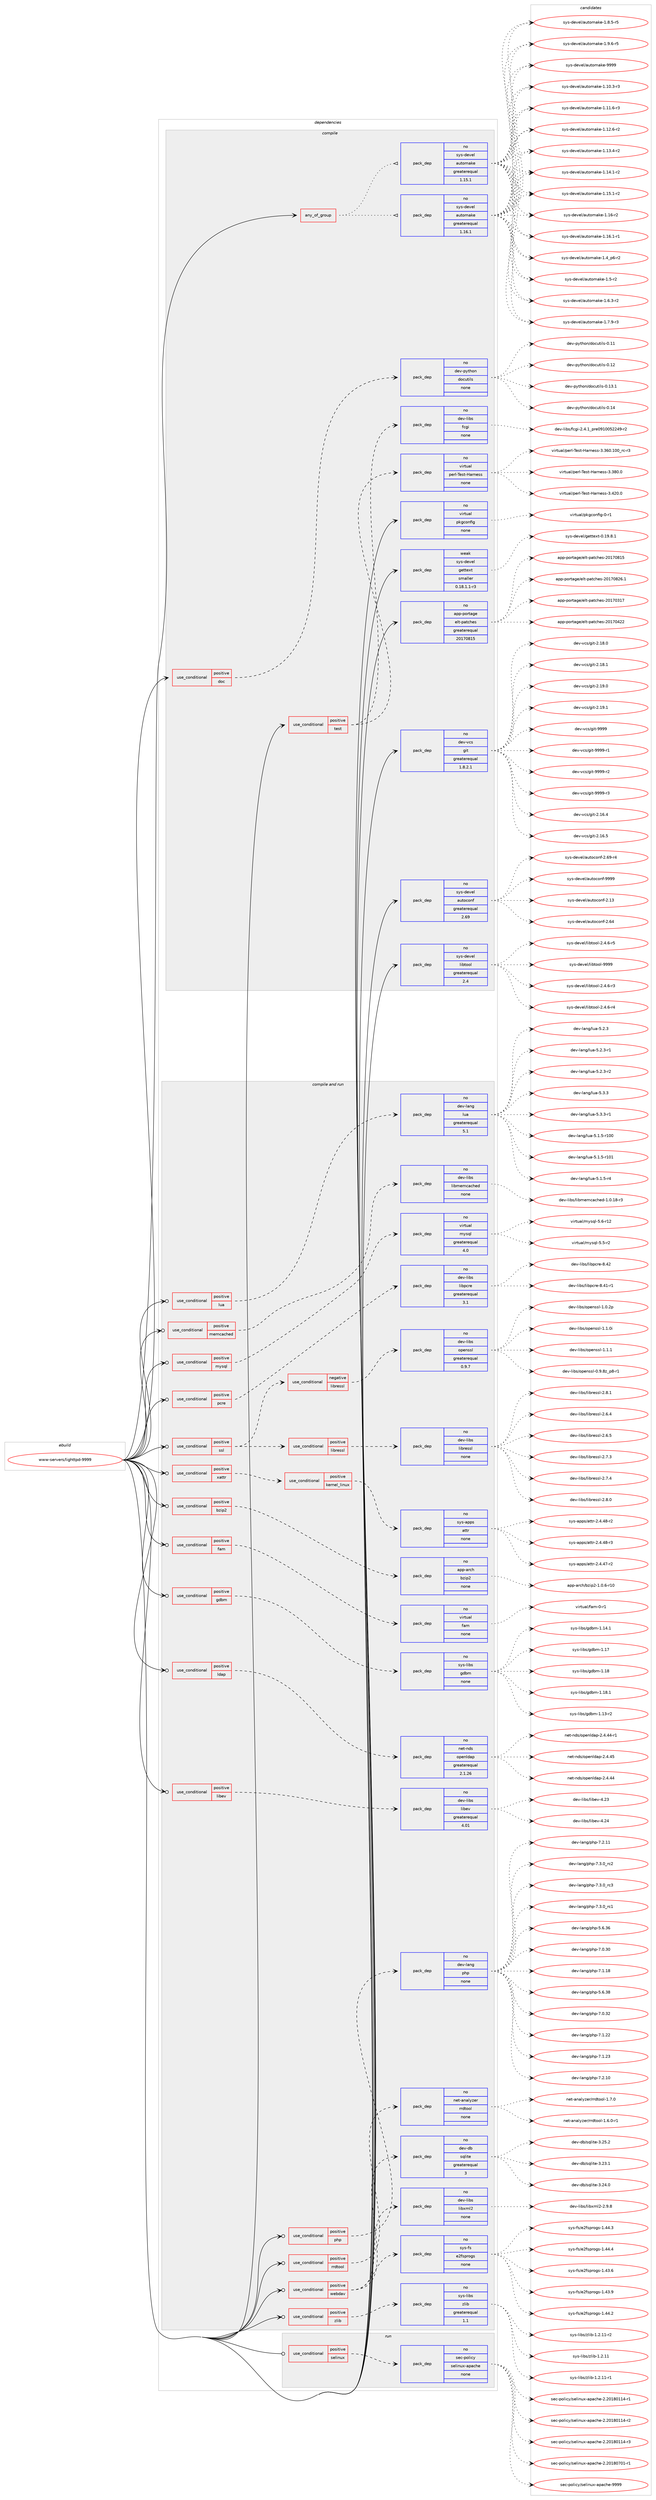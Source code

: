 digraph prolog {

# *************
# Graph options
# *************

newrank=true;
concentrate=true;
compound=true;
graph [rankdir=LR,fontname=Helvetica,fontsize=10,ranksep=1.5];#, ranksep=2.5, nodesep=0.2];
edge  [arrowhead=vee];
node  [fontname=Helvetica,fontsize=10];

# **********
# The ebuild
# **********

subgraph cluster_leftcol {
color=gray;
rank=same;
label=<<i>ebuild</i>>;
id [label="www-servers/lighttpd-9999", color=red, width=4, href="../www-servers/lighttpd-9999.svg"];
}

# ****************
# The dependencies
# ****************

subgraph cluster_midcol {
color=gray;
label=<<i>dependencies</i>>;
subgraph cluster_compile {
fillcolor="#eeeeee";
style=filled;
label=<<i>compile</i>>;
subgraph any218 {
dependency9046 [label=<<TABLE BORDER="0" CELLBORDER="1" CELLSPACING="0" CELLPADDING="4"><TR><TD CELLPADDING="10">any_of_group</TD></TR></TABLE>>, shape=none, color=red];subgraph pack7181 {
dependency9047 [label=<<TABLE BORDER="0" CELLBORDER="1" CELLSPACING="0" CELLPADDING="4" WIDTH="220"><TR><TD ROWSPAN="6" CELLPADDING="30">pack_dep</TD></TR><TR><TD WIDTH="110">no</TD></TR><TR><TD>sys-devel</TD></TR><TR><TD>automake</TD></TR><TR><TD>greaterequal</TD></TR><TR><TD>1.16.1</TD></TR></TABLE>>, shape=none, color=blue];
}
dependency9046:e -> dependency9047:w [weight=20,style="dotted",arrowhead="oinv"];
subgraph pack7182 {
dependency9048 [label=<<TABLE BORDER="0" CELLBORDER="1" CELLSPACING="0" CELLPADDING="4" WIDTH="220"><TR><TD ROWSPAN="6" CELLPADDING="30">pack_dep</TD></TR><TR><TD WIDTH="110">no</TD></TR><TR><TD>sys-devel</TD></TR><TR><TD>automake</TD></TR><TR><TD>greaterequal</TD></TR><TR><TD>1.15.1</TD></TR></TABLE>>, shape=none, color=blue];
}
dependency9046:e -> dependency9048:w [weight=20,style="dotted",arrowhead="oinv"];
}
id:e -> dependency9046:w [weight=20,style="solid",arrowhead="vee"];
subgraph cond1638 {
dependency9049 [label=<<TABLE BORDER="0" CELLBORDER="1" CELLSPACING="0" CELLPADDING="4"><TR><TD ROWSPAN="3" CELLPADDING="10">use_conditional</TD></TR><TR><TD>positive</TD></TR><TR><TD>doc</TD></TR></TABLE>>, shape=none, color=red];
subgraph pack7183 {
dependency9050 [label=<<TABLE BORDER="0" CELLBORDER="1" CELLSPACING="0" CELLPADDING="4" WIDTH="220"><TR><TD ROWSPAN="6" CELLPADDING="30">pack_dep</TD></TR><TR><TD WIDTH="110">no</TD></TR><TR><TD>dev-python</TD></TR><TR><TD>docutils</TD></TR><TR><TD>none</TD></TR><TR><TD></TD></TR></TABLE>>, shape=none, color=blue];
}
dependency9049:e -> dependency9050:w [weight=20,style="dashed",arrowhead="vee"];
}
id:e -> dependency9049:w [weight=20,style="solid",arrowhead="vee"];
subgraph cond1639 {
dependency9051 [label=<<TABLE BORDER="0" CELLBORDER="1" CELLSPACING="0" CELLPADDING="4"><TR><TD ROWSPAN="3" CELLPADDING="10">use_conditional</TD></TR><TR><TD>positive</TD></TR><TR><TD>test</TD></TR></TABLE>>, shape=none, color=red];
subgraph pack7184 {
dependency9052 [label=<<TABLE BORDER="0" CELLBORDER="1" CELLSPACING="0" CELLPADDING="4" WIDTH="220"><TR><TD ROWSPAN="6" CELLPADDING="30">pack_dep</TD></TR><TR><TD WIDTH="110">no</TD></TR><TR><TD>virtual</TD></TR><TR><TD>perl-Test-Harness</TD></TR><TR><TD>none</TD></TR><TR><TD></TD></TR></TABLE>>, shape=none, color=blue];
}
dependency9051:e -> dependency9052:w [weight=20,style="dashed",arrowhead="vee"];
subgraph pack7185 {
dependency9053 [label=<<TABLE BORDER="0" CELLBORDER="1" CELLSPACING="0" CELLPADDING="4" WIDTH="220"><TR><TD ROWSPAN="6" CELLPADDING="30">pack_dep</TD></TR><TR><TD WIDTH="110">no</TD></TR><TR><TD>dev-libs</TD></TR><TR><TD>fcgi</TD></TR><TR><TD>none</TD></TR><TR><TD></TD></TR></TABLE>>, shape=none, color=blue];
}
dependency9051:e -> dependency9053:w [weight=20,style="dashed",arrowhead="vee"];
}
id:e -> dependency9051:w [weight=20,style="solid",arrowhead="vee"];
subgraph pack7186 {
dependency9054 [label=<<TABLE BORDER="0" CELLBORDER="1" CELLSPACING="0" CELLPADDING="4" WIDTH="220"><TR><TD ROWSPAN="6" CELLPADDING="30">pack_dep</TD></TR><TR><TD WIDTH="110">no</TD></TR><TR><TD>app-portage</TD></TR><TR><TD>elt-patches</TD></TR><TR><TD>greaterequal</TD></TR><TR><TD>20170815</TD></TR></TABLE>>, shape=none, color=blue];
}
id:e -> dependency9054:w [weight=20,style="solid",arrowhead="vee"];
subgraph pack7187 {
dependency9055 [label=<<TABLE BORDER="0" CELLBORDER="1" CELLSPACING="0" CELLPADDING="4" WIDTH="220"><TR><TD ROWSPAN="6" CELLPADDING="30">pack_dep</TD></TR><TR><TD WIDTH="110">no</TD></TR><TR><TD>dev-vcs</TD></TR><TR><TD>git</TD></TR><TR><TD>greaterequal</TD></TR><TR><TD>1.8.2.1</TD></TR></TABLE>>, shape=none, color=blue];
}
id:e -> dependency9055:w [weight=20,style="solid",arrowhead="vee"];
subgraph pack7188 {
dependency9056 [label=<<TABLE BORDER="0" CELLBORDER="1" CELLSPACING="0" CELLPADDING="4" WIDTH="220"><TR><TD ROWSPAN="6" CELLPADDING="30">pack_dep</TD></TR><TR><TD WIDTH="110">no</TD></TR><TR><TD>sys-devel</TD></TR><TR><TD>autoconf</TD></TR><TR><TD>greaterequal</TD></TR><TR><TD>2.69</TD></TR></TABLE>>, shape=none, color=blue];
}
id:e -> dependency9056:w [weight=20,style="solid",arrowhead="vee"];
subgraph pack7189 {
dependency9057 [label=<<TABLE BORDER="0" CELLBORDER="1" CELLSPACING="0" CELLPADDING="4" WIDTH="220"><TR><TD ROWSPAN="6" CELLPADDING="30">pack_dep</TD></TR><TR><TD WIDTH="110">no</TD></TR><TR><TD>sys-devel</TD></TR><TR><TD>libtool</TD></TR><TR><TD>greaterequal</TD></TR><TR><TD>2.4</TD></TR></TABLE>>, shape=none, color=blue];
}
id:e -> dependency9057:w [weight=20,style="solid",arrowhead="vee"];
subgraph pack7190 {
dependency9058 [label=<<TABLE BORDER="0" CELLBORDER="1" CELLSPACING="0" CELLPADDING="4" WIDTH="220"><TR><TD ROWSPAN="6" CELLPADDING="30">pack_dep</TD></TR><TR><TD WIDTH="110">no</TD></TR><TR><TD>virtual</TD></TR><TR><TD>pkgconfig</TD></TR><TR><TD>none</TD></TR><TR><TD></TD></TR></TABLE>>, shape=none, color=blue];
}
id:e -> dependency9058:w [weight=20,style="solid",arrowhead="vee"];
subgraph pack7191 {
dependency9059 [label=<<TABLE BORDER="0" CELLBORDER="1" CELLSPACING="0" CELLPADDING="4" WIDTH="220"><TR><TD ROWSPAN="6" CELLPADDING="30">pack_dep</TD></TR><TR><TD WIDTH="110">weak</TD></TR><TR><TD>sys-devel</TD></TR><TR><TD>gettext</TD></TR><TR><TD>smaller</TD></TR><TR><TD>0.18.1.1-r3</TD></TR></TABLE>>, shape=none, color=blue];
}
id:e -> dependency9059:w [weight=20,style="solid",arrowhead="vee"];
}
subgraph cluster_compileandrun {
fillcolor="#eeeeee";
style=filled;
label=<<i>compile and run</i>>;
subgraph cond1640 {
dependency9060 [label=<<TABLE BORDER="0" CELLBORDER="1" CELLSPACING="0" CELLPADDING="4"><TR><TD ROWSPAN="3" CELLPADDING="10">use_conditional</TD></TR><TR><TD>positive</TD></TR><TR><TD>bzip2</TD></TR></TABLE>>, shape=none, color=red];
subgraph pack7192 {
dependency9061 [label=<<TABLE BORDER="0" CELLBORDER="1" CELLSPACING="0" CELLPADDING="4" WIDTH="220"><TR><TD ROWSPAN="6" CELLPADDING="30">pack_dep</TD></TR><TR><TD WIDTH="110">no</TD></TR><TR><TD>app-arch</TD></TR><TR><TD>bzip2</TD></TR><TR><TD>none</TD></TR><TR><TD></TD></TR></TABLE>>, shape=none, color=blue];
}
dependency9060:e -> dependency9061:w [weight=20,style="dashed",arrowhead="vee"];
}
id:e -> dependency9060:w [weight=20,style="solid",arrowhead="odotvee"];
subgraph cond1641 {
dependency9062 [label=<<TABLE BORDER="0" CELLBORDER="1" CELLSPACING="0" CELLPADDING="4"><TR><TD ROWSPAN="3" CELLPADDING="10">use_conditional</TD></TR><TR><TD>positive</TD></TR><TR><TD>fam</TD></TR></TABLE>>, shape=none, color=red];
subgraph pack7193 {
dependency9063 [label=<<TABLE BORDER="0" CELLBORDER="1" CELLSPACING="0" CELLPADDING="4" WIDTH="220"><TR><TD ROWSPAN="6" CELLPADDING="30">pack_dep</TD></TR><TR><TD WIDTH="110">no</TD></TR><TR><TD>virtual</TD></TR><TR><TD>fam</TD></TR><TR><TD>none</TD></TR><TR><TD></TD></TR></TABLE>>, shape=none, color=blue];
}
dependency9062:e -> dependency9063:w [weight=20,style="dashed",arrowhead="vee"];
}
id:e -> dependency9062:w [weight=20,style="solid",arrowhead="odotvee"];
subgraph cond1642 {
dependency9064 [label=<<TABLE BORDER="0" CELLBORDER="1" CELLSPACING="0" CELLPADDING="4"><TR><TD ROWSPAN="3" CELLPADDING="10">use_conditional</TD></TR><TR><TD>positive</TD></TR><TR><TD>gdbm</TD></TR></TABLE>>, shape=none, color=red];
subgraph pack7194 {
dependency9065 [label=<<TABLE BORDER="0" CELLBORDER="1" CELLSPACING="0" CELLPADDING="4" WIDTH="220"><TR><TD ROWSPAN="6" CELLPADDING="30">pack_dep</TD></TR><TR><TD WIDTH="110">no</TD></TR><TR><TD>sys-libs</TD></TR><TR><TD>gdbm</TD></TR><TR><TD>none</TD></TR><TR><TD></TD></TR></TABLE>>, shape=none, color=blue];
}
dependency9064:e -> dependency9065:w [weight=20,style="dashed",arrowhead="vee"];
}
id:e -> dependency9064:w [weight=20,style="solid",arrowhead="odotvee"];
subgraph cond1643 {
dependency9066 [label=<<TABLE BORDER="0" CELLBORDER="1" CELLSPACING="0" CELLPADDING="4"><TR><TD ROWSPAN="3" CELLPADDING="10">use_conditional</TD></TR><TR><TD>positive</TD></TR><TR><TD>ldap</TD></TR></TABLE>>, shape=none, color=red];
subgraph pack7195 {
dependency9067 [label=<<TABLE BORDER="0" CELLBORDER="1" CELLSPACING="0" CELLPADDING="4" WIDTH="220"><TR><TD ROWSPAN="6" CELLPADDING="30">pack_dep</TD></TR><TR><TD WIDTH="110">no</TD></TR><TR><TD>net-nds</TD></TR><TR><TD>openldap</TD></TR><TR><TD>greaterequal</TD></TR><TR><TD>2.1.26</TD></TR></TABLE>>, shape=none, color=blue];
}
dependency9066:e -> dependency9067:w [weight=20,style="dashed",arrowhead="vee"];
}
id:e -> dependency9066:w [weight=20,style="solid",arrowhead="odotvee"];
subgraph cond1644 {
dependency9068 [label=<<TABLE BORDER="0" CELLBORDER="1" CELLSPACING="0" CELLPADDING="4"><TR><TD ROWSPAN="3" CELLPADDING="10">use_conditional</TD></TR><TR><TD>positive</TD></TR><TR><TD>libev</TD></TR></TABLE>>, shape=none, color=red];
subgraph pack7196 {
dependency9069 [label=<<TABLE BORDER="0" CELLBORDER="1" CELLSPACING="0" CELLPADDING="4" WIDTH="220"><TR><TD ROWSPAN="6" CELLPADDING="30">pack_dep</TD></TR><TR><TD WIDTH="110">no</TD></TR><TR><TD>dev-libs</TD></TR><TR><TD>libev</TD></TR><TR><TD>greaterequal</TD></TR><TR><TD>4.01</TD></TR></TABLE>>, shape=none, color=blue];
}
dependency9068:e -> dependency9069:w [weight=20,style="dashed",arrowhead="vee"];
}
id:e -> dependency9068:w [weight=20,style="solid",arrowhead="odotvee"];
subgraph cond1645 {
dependency9070 [label=<<TABLE BORDER="0" CELLBORDER="1" CELLSPACING="0" CELLPADDING="4"><TR><TD ROWSPAN="3" CELLPADDING="10">use_conditional</TD></TR><TR><TD>positive</TD></TR><TR><TD>lua</TD></TR></TABLE>>, shape=none, color=red];
subgraph pack7197 {
dependency9071 [label=<<TABLE BORDER="0" CELLBORDER="1" CELLSPACING="0" CELLPADDING="4" WIDTH="220"><TR><TD ROWSPAN="6" CELLPADDING="30">pack_dep</TD></TR><TR><TD WIDTH="110">no</TD></TR><TR><TD>dev-lang</TD></TR><TR><TD>lua</TD></TR><TR><TD>greaterequal</TD></TR><TR><TD>5.1</TD></TR></TABLE>>, shape=none, color=blue];
}
dependency9070:e -> dependency9071:w [weight=20,style="dashed",arrowhead="vee"];
}
id:e -> dependency9070:w [weight=20,style="solid",arrowhead="odotvee"];
subgraph cond1646 {
dependency9072 [label=<<TABLE BORDER="0" CELLBORDER="1" CELLSPACING="0" CELLPADDING="4"><TR><TD ROWSPAN="3" CELLPADDING="10">use_conditional</TD></TR><TR><TD>positive</TD></TR><TR><TD>memcached</TD></TR></TABLE>>, shape=none, color=red];
subgraph pack7198 {
dependency9073 [label=<<TABLE BORDER="0" CELLBORDER="1" CELLSPACING="0" CELLPADDING="4" WIDTH="220"><TR><TD ROWSPAN="6" CELLPADDING="30">pack_dep</TD></TR><TR><TD WIDTH="110">no</TD></TR><TR><TD>dev-libs</TD></TR><TR><TD>libmemcached</TD></TR><TR><TD>none</TD></TR><TR><TD></TD></TR></TABLE>>, shape=none, color=blue];
}
dependency9072:e -> dependency9073:w [weight=20,style="dashed",arrowhead="vee"];
}
id:e -> dependency9072:w [weight=20,style="solid",arrowhead="odotvee"];
subgraph cond1647 {
dependency9074 [label=<<TABLE BORDER="0" CELLBORDER="1" CELLSPACING="0" CELLPADDING="4"><TR><TD ROWSPAN="3" CELLPADDING="10">use_conditional</TD></TR><TR><TD>positive</TD></TR><TR><TD>mysql</TD></TR></TABLE>>, shape=none, color=red];
subgraph pack7199 {
dependency9075 [label=<<TABLE BORDER="0" CELLBORDER="1" CELLSPACING="0" CELLPADDING="4" WIDTH="220"><TR><TD ROWSPAN="6" CELLPADDING="30">pack_dep</TD></TR><TR><TD WIDTH="110">no</TD></TR><TR><TD>virtual</TD></TR><TR><TD>mysql</TD></TR><TR><TD>greaterequal</TD></TR><TR><TD>4.0</TD></TR></TABLE>>, shape=none, color=blue];
}
dependency9074:e -> dependency9075:w [weight=20,style="dashed",arrowhead="vee"];
}
id:e -> dependency9074:w [weight=20,style="solid",arrowhead="odotvee"];
subgraph cond1648 {
dependency9076 [label=<<TABLE BORDER="0" CELLBORDER="1" CELLSPACING="0" CELLPADDING="4"><TR><TD ROWSPAN="3" CELLPADDING="10">use_conditional</TD></TR><TR><TD>positive</TD></TR><TR><TD>pcre</TD></TR></TABLE>>, shape=none, color=red];
subgraph pack7200 {
dependency9077 [label=<<TABLE BORDER="0" CELLBORDER="1" CELLSPACING="0" CELLPADDING="4" WIDTH="220"><TR><TD ROWSPAN="6" CELLPADDING="30">pack_dep</TD></TR><TR><TD WIDTH="110">no</TD></TR><TR><TD>dev-libs</TD></TR><TR><TD>libpcre</TD></TR><TR><TD>greaterequal</TD></TR><TR><TD>3.1</TD></TR></TABLE>>, shape=none, color=blue];
}
dependency9076:e -> dependency9077:w [weight=20,style="dashed",arrowhead="vee"];
}
id:e -> dependency9076:w [weight=20,style="solid",arrowhead="odotvee"];
subgraph cond1649 {
dependency9078 [label=<<TABLE BORDER="0" CELLBORDER="1" CELLSPACING="0" CELLPADDING="4"><TR><TD ROWSPAN="3" CELLPADDING="10">use_conditional</TD></TR><TR><TD>positive</TD></TR><TR><TD>php</TD></TR></TABLE>>, shape=none, color=red];
subgraph pack7201 {
dependency9079 [label=<<TABLE BORDER="0" CELLBORDER="1" CELLSPACING="0" CELLPADDING="4" WIDTH="220"><TR><TD ROWSPAN="6" CELLPADDING="30">pack_dep</TD></TR><TR><TD WIDTH="110">no</TD></TR><TR><TD>dev-lang</TD></TR><TR><TD>php</TD></TR><TR><TD>none</TD></TR><TR><TD></TD></TR></TABLE>>, shape=none, color=blue];
}
dependency9078:e -> dependency9079:w [weight=20,style="dashed",arrowhead="vee"];
}
id:e -> dependency9078:w [weight=20,style="solid",arrowhead="odotvee"];
subgraph cond1650 {
dependency9080 [label=<<TABLE BORDER="0" CELLBORDER="1" CELLSPACING="0" CELLPADDING="4"><TR><TD ROWSPAN="3" CELLPADDING="10">use_conditional</TD></TR><TR><TD>positive</TD></TR><TR><TD>rrdtool</TD></TR></TABLE>>, shape=none, color=red];
subgraph pack7202 {
dependency9081 [label=<<TABLE BORDER="0" CELLBORDER="1" CELLSPACING="0" CELLPADDING="4" WIDTH="220"><TR><TD ROWSPAN="6" CELLPADDING="30">pack_dep</TD></TR><TR><TD WIDTH="110">no</TD></TR><TR><TD>net-analyzer</TD></TR><TR><TD>rrdtool</TD></TR><TR><TD>none</TD></TR><TR><TD></TD></TR></TABLE>>, shape=none, color=blue];
}
dependency9080:e -> dependency9081:w [weight=20,style="dashed",arrowhead="vee"];
}
id:e -> dependency9080:w [weight=20,style="solid",arrowhead="odotvee"];
subgraph cond1651 {
dependency9082 [label=<<TABLE BORDER="0" CELLBORDER="1" CELLSPACING="0" CELLPADDING="4"><TR><TD ROWSPAN="3" CELLPADDING="10">use_conditional</TD></TR><TR><TD>positive</TD></TR><TR><TD>ssl</TD></TR></TABLE>>, shape=none, color=red];
subgraph cond1652 {
dependency9083 [label=<<TABLE BORDER="0" CELLBORDER="1" CELLSPACING="0" CELLPADDING="4"><TR><TD ROWSPAN="3" CELLPADDING="10">use_conditional</TD></TR><TR><TD>negative</TD></TR><TR><TD>libressl</TD></TR></TABLE>>, shape=none, color=red];
subgraph pack7203 {
dependency9084 [label=<<TABLE BORDER="0" CELLBORDER="1" CELLSPACING="0" CELLPADDING="4" WIDTH="220"><TR><TD ROWSPAN="6" CELLPADDING="30">pack_dep</TD></TR><TR><TD WIDTH="110">no</TD></TR><TR><TD>dev-libs</TD></TR><TR><TD>openssl</TD></TR><TR><TD>greaterequal</TD></TR><TR><TD>0.9.7</TD></TR></TABLE>>, shape=none, color=blue];
}
dependency9083:e -> dependency9084:w [weight=20,style="dashed",arrowhead="vee"];
}
dependency9082:e -> dependency9083:w [weight=20,style="dashed",arrowhead="vee"];
subgraph cond1653 {
dependency9085 [label=<<TABLE BORDER="0" CELLBORDER="1" CELLSPACING="0" CELLPADDING="4"><TR><TD ROWSPAN="3" CELLPADDING="10">use_conditional</TD></TR><TR><TD>positive</TD></TR><TR><TD>libressl</TD></TR></TABLE>>, shape=none, color=red];
subgraph pack7204 {
dependency9086 [label=<<TABLE BORDER="0" CELLBORDER="1" CELLSPACING="0" CELLPADDING="4" WIDTH="220"><TR><TD ROWSPAN="6" CELLPADDING="30">pack_dep</TD></TR><TR><TD WIDTH="110">no</TD></TR><TR><TD>dev-libs</TD></TR><TR><TD>libressl</TD></TR><TR><TD>none</TD></TR><TR><TD></TD></TR></TABLE>>, shape=none, color=blue];
}
dependency9085:e -> dependency9086:w [weight=20,style="dashed",arrowhead="vee"];
}
dependency9082:e -> dependency9085:w [weight=20,style="dashed",arrowhead="vee"];
}
id:e -> dependency9082:w [weight=20,style="solid",arrowhead="odotvee"];
subgraph cond1654 {
dependency9087 [label=<<TABLE BORDER="0" CELLBORDER="1" CELLSPACING="0" CELLPADDING="4"><TR><TD ROWSPAN="3" CELLPADDING="10">use_conditional</TD></TR><TR><TD>positive</TD></TR><TR><TD>webdav</TD></TR></TABLE>>, shape=none, color=red];
subgraph pack7205 {
dependency9088 [label=<<TABLE BORDER="0" CELLBORDER="1" CELLSPACING="0" CELLPADDING="4" WIDTH="220"><TR><TD ROWSPAN="6" CELLPADDING="30">pack_dep</TD></TR><TR><TD WIDTH="110">no</TD></TR><TR><TD>dev-libs</TD></TR><TR><TD>libxml2</TD></TR><TR><TD>none</TD></TR><TR><TD></TD></TR></TABLE>>, shape=none, color=blue];
}
dependency9087:e -> dependency9088:w [weight=20,style="dashed",arrowhead="vee"];
subgraph pack7206 {
dependency9089 [label=<<TABLE BORDER="0" CELLBORDER="1" CELLSPACING="0" CELLPADDING="4" WIDTH="220"><TR><TD ROWSPAN="6" CELLPADDING="30">pack_dep</TD></TR><TR><TD WIDTH="110">no</TD></TR><TR><TD>dev-db</TD></TR><TR><TD>sqlite</TD></TR><TR><TD>greaterequal</TD></TR><TR><TD>3</TD></TR></TABLE>>, shape=none, color=blue];
}
dependency9087:e -> dependency9089:w [weight=20,style="dashed",arrowhead="vee"];
subgraph pack7207 {
dependency9090 [label=<<TABLE BORDER="0" CELLBORDER="1" CELLSPACING="0" CELLPADDING="4" WIDTH="220"><TR><TD ROWSPAN="6" CELLPADDING="30">pack_dep</TD></TR><TR><TD WIDTH="110">no</TD></TR><TR><TD>sys-fs</TD></TR><TR><TD>e2fsprogs</TD></TR><TR><TD>none</TD></TR><TR><TD></TD></TR></TABLE>>, shape=none, color=blue];
}
dependency9087:e -> dependency9090:w [weight=20,style="dashed",arrowhead="vee"];
}
id:e -> dependency9087:w [weight=20,style="solid",arrowhead="odotvee"];
subgraph cond1655 {
dependency9091 [label=<<TABLE BORDER="0" CELLBORDER="1" CELLSPACING="0" CELLPADDING="4"><TR><TD ROWSPAN="3" CELLPADDING="10">use_conditional</TD></TR><TR><TD>positive</TD></TR><TR><TD>xattr</TD></TR></TABLE>>, shape=none, color=red];
subgraph cond1656 {
dependency9092 [label=<<TABLE BORDER="0" CELLBORDER="1" CELLSPACING="0" CELLPADDING="4"><TR><TD ROWSPAN="3" CELLPADDING="10">use_conditional</TD></TR><TR><TD>positive</TD></TR><TR><TD>kernel_linux</TD></TR></TABLE>>, shape=none, color=red];
subgraph pack7208 {
dependency9093 [label=<<TABLE BORDER="0" CELLBORDER="1" CELLSPACING="0" CELLPADDING="4" WIDTH="220"><TR><TD ROWSPAN="6" CELLPADDING="30">pack_dep</TD></TR><TR><TD WIDTH="110">no</TD></TR><TR><TD>sys-apps</TD></TR><TR><TD>attr</TD></TR><TR><TD>none</TD></TR><TR><TD></TD></TR></TABLE>>, shape=none, color=blue];
}
dependency9092:e -> dependency9093:w [weight=20,style="dashed",arrowhead="vee"];
}
dependency9091:e -> dependency9092:w [weight=20,style="dashed",arrowhead="vee"];
}
id:e -> dependency9091:w [weight=20,style="solid",arrowhead="odotvee"];
subgraph cond1657 {
dependency9094 [label=<<TABLE BORDER="0" CELLBORDER="1" CELLSPACING="0" CELLPADDING="4"><TR><TD ROWSPAN="3" CELLPADDING="10">use_conditional</TD></TR><TR><TD>positive</TD></TR><TR><TD>zlib</TD></TR></TABLE>>, shape=none, color=red];
subgraph pack7209 {
dependency9095 [label=<<TABLE BORDER="0" CELLBORDER="1" CELLSPACING="0" CELLPADDING="4" WIDTH="220"><TR><TD ROWSPAN="6" CELLPADDING="30">pack_dep</TD></TR><TR><TD WIDTH="110">no</TD></TR><TR><TD>sys-libs</TD></TR><TR><TD>zlib</TD></TR><TR><TD>greaterequal</TD></TR><TR><TD>1.1</TD></TR></TABLE>>, shape=none, color=blue];
}
dependency9094:e -> dependency9095:w [weight=20,style="dashed",arrowhead="vee"];
}
id:e -> dependency9094:w [weight=20,style="solid",arrowhead="odotvee"];
}
subgraph cluster_run {
fillcolor="#eeeeee";
style=filled;
label=<<i>run</i>>;
subgraph cond1658 {
dependency9096 [label=<<TABLE BORDER="0" CELLBORDER="1" CELLSPACING="0" CELLPADDING="4"><TR><TD ROWSPAN="3" CELLPADDING="10">use_conditional</TD></TR><TR><TD>positive</TD></TR><TR><TD>selinux</TD></TR></TABLE>>, shape=none, color=red];
subgraph pack7210 {
dependency9097 [label=<<TABLE BORDER="0" CELLBORDER="1" CELLSPACING="0" CELLPADDING="4" WIDTH="220"><TR><TD ROWSPAN="6" CELLPADDING="30">pack_dep</TD></TR><TR><TD WIDTH="110">no</TD></TR><TR><TD>sec-policy</TD></TR><TR><TD>selinux-apache</TD></TR><TR><TD>none</TD></TR><TR><TD></TD></TR></TABLE>>, shape=none, color=blue];
}
dependency9096:e -> dependency9097:w [weight=20,style="dashed",arrowhead="vee"];
}
id:e -> dependency9096:w [weight=20,style="solid",arrowhead="odot"];
}
}

# **************
# The candidates
# **************

subgraph cluster_choices {
rank=same;
color=gray;
label=<<i>candidates</i>>;

subgraph choice7181 {
color=black;
nodesep=1;
choice11512111545100101118101108479711711611110997107101454946494846514511451 [label="sys-devel/automake-1.10.3-r3", color=red, width=4,href="../sys-devel/automake-1.10.3-r3.svg"];
choice11512111545100101118101108479711711611110997107101454946494946544511451 [label="sys-devel/automake-1.11.6-r3", color=red, width=4,href="../sys-devel/automake-1.11.6-r3.svg"];
choice11512111545100101118101108479711711611110997107101454946495046544511450 [label="sys-devel/automake-1.12.6-r2", color=red, width=4,href="../sys-devel/automake-1.12.6-r2.svg"];
choice11512111545100101118101108479711711611110997107101454946495146524511450 [label="sys-devel/automake-1.13.4-r2", color=red, width=4,href="../sys-devel/automake-1.13.4-r2.svg"];
choice11512111545100101118101108479711711611110997107101454946495246494511450 [label="sys-devel/automake-1.14.1-r2", color=red, width=4,href="../sys-devel/automake-1.14.1-r2.svg"];
choice11512111545100101118101108479711711611110997107101454946495346494511450 [label="sys-devel/automake-1.15.1-r2", color=red, width=4,href="../sys-devel/automake-1.15.1-r2.svg"];
choice1151211154510010111810110847971171161111099710710145494649544511450 [label="sys-devel/automake-1.16-r2", color=red, width=4,href="../sys-devel/automake-1.16-r2.svg"];
choice11512111545100101118101108479711711611110997107101454946495446494511449 [label="sys-devel/automake-1.16.1-r1", color=red, width=4,href="../sys-devel/automake-1.16.1-r1.svg"];
choice115121115451001011181011084797117116111109971071014549465295112544511450 [label="sys-devel/automake-1.4_p6-r2", color=red, width=4,href="../sys-devel/automake-1.4_p6-r2.svg"];
choice11512111545100101118101108479711711611110997107101454946534511450 [label="sys-devel/automake-1.5-r2", color=red, width=4,href="../sys-devel/automake-1.5-r2.svg"];
choice115121115451001011181011084797117116111109971071014549465446514511450 [label="sys-devel/automake-1.6.3-r2", color=red, width=4,href="../sys-devel/automake-1.6.3-r2.svg"];
choice115121115451001011181011084797117116111109971071014549465546574511451 [label="sys-devel/automake-1.7.9-r3", color=red, width=4,href="../sys-devel/automake-1.7.9-r3.svg"];
choice115121115451001011181011084797117116111109971071014549465646534511453 [label="sys-devel/automake-1.8.5-r5", color=red, width=4,href="../sys-devel/automake-1.8.5-r5.svg"];
choice115121115451001011181011084797117116111109971071014549465746544511453 [label="sys-devel/automake-1.9.6-r5", color=red, width=4,href="../sys-devel/automake-1.9.6-r5.svg"];
choice115121115451001011181011084797117116111109971071014557575757 [label="sys-devel/automake-9999", color=red, width=4,href="../sys-devel/automake-9999.svg"];
dependency9047:e -> choice11512111545100101118101108479711711611110997107101454946494846514511451:w [style=dotted,weight="100"];
dependency9047:e -> choice11512111545100101118101108479711711611110997107101454946494946544511451:w [style=dotted,weight="100"];
dependency9047:e -> choice11512111545100101118101108479711711611110997107101454946495046544511450:w [style=dotted,weight="100"];
dependency9047:e -> choice11512111545100101118101108479711711611110997107101454946495146524511450:w [style=dotted,weight="100"];
dependency9047:e -> choice11512111545100101118101108479711711611110997107101454946495246494511450:w [style=dotted,weight="100"];
dependency9047:e -> choice11512111545100101118101108479711711611110997107101454946495346494511450:w [style=dotted,weight="100"];
dependency9047:e -> choice1151211154510010111810110847971171161111099710710145494649544511450:w [style=dotted,weight="100"];
dependency9047:e -> choice11512111545100101118101108479711711611110997107101454946495446494511449:w [style=dotted,weight="100"];
dependency9047:e -> choice115121115451001011181011084797117116111109971071014549465295112544511450:w [style=dotted,weight="100"];
dependency9047:e -> choice11512111545100101118101108479711711611110997107101454946534511450:w [style=dotted,weight="100"];
dependency9047:e -> choice115121115451001011181011084797117116111109971071014549465446514511450:w [style=dotted,weight="100"];
dependency9047:e -> choice115121115451001011181011084797117116111109971071014549465546574511451:w [style=dotted,weight="100"];
dependency9047:e -> choice115121115451001011181011084797117116111109971071014549465646534511453:w [style=dotted,weight="100"];
dependency9047:e -> choice115121115451001011181011084797117116111109971071014549465746544511453:w [style=dotted,weight="100"];
dependency9047:e -> choice115121115451001011181011084797117116111109971071014557575757:w [style=dotted,weight="100"];
}
subgraph choice7182 {
color=black;
nodesep=1;
choice11512111545100101118101108479711711611110997107101454946494846514511451 [label="sys-devel/automake-1.10.3-r3", color=red, width=4,href="../sys-devel/automake-1.10.3-r3.svg"];
choice11512111545100101118101108479711711611110997107101454946494946544511451 [label="sys-devel/automake-1.11.6-r3", color=red, width=4,href="../sys-devel/automake-1.11.6-r3.svg"];
choice11512111545100101118101108479711711611110997107101454946495046544511450 [label="sys-devel/automake-1.12.6-r2", color=red, width=4,href="../sys-devel/automake-1.12.6-r2.svg"];
choice11512111545100101118101108479711711611110997107101454946495146524511450 [label="sys-devel/automake-1.13.4-r2", color=red, width=4,href="../sys-devel/automake-1.13.4-r2.svg"];
choice11512111545100101118101108479711711611110997107101454946495246494511450 [label="sys-devel/automake-1.14.1-r2", color=red, width=4,href="../sys-devel/automake-1.14.1-r2.svg"];
choice11512111545100101118101108479711711611110997107101454946495346494511450 [label="sys-devel/automake-1.15.1-r2", color=red, width=4,href="../sys-devel/automake-1.15.1-r2.svg"];
choice1151211154510010111810110847971171161111099710710145494649544511450 [label="sys-devel/automake-1.16-r2", color=red, width=4,href="../sys-devel/automake-1.16-r2.svg"];
choice11512111545100101118101108479711711611110997107101454946495446494511449 [label="sys-devel/automake-1.16.1-r1", color=red, width=4,href="../sys-devel/automake-1.16.1-r1.svg"];
choice115121115451001011181011084797117116111109971071014549465295112544511450 [label="sys-devel/automake-1.4_p6-r2", color=red, width=4,href="../sys-devel/automake-1.4_p6-r2.svg"];
choice11512111545100101118101108479711711611110997107101454946534511450 [label="sys-devel/automake-1.5-r2", color=red, width=4,href="../sys-devel/automake-1.5-r2.svg"];
choice115121115451001011181011084797117116111109971071014549465446514511450 [label="sys-devel/automake-1.6.3-r2", color=red, width=4,href="../sys-devel/automake-1.6.3-r2.svg"];
choice115121115451001011181011084797117116111109971071014549465546574511451 [label="sys-devel/automake-1.7.9-r3", color=red, width=4,href="../sys-devel/automake-1.7.9-r3.svg"];
choice115121115451001011181011084797117116111109971071014549465646534511453 [label="sys-devel/automake-1.8.5-r5", color=red, width=4,href="../sys-devel/automake-1.8.5-r5.svg"];
choice115121115451001011181011084797117116111109971071014549465746544511453 [label="sys-devel/automake-1.9.6-r5", color=red, width=4,href="../sys-devel/automake-1.9.6-r5.svg"];
choice115121115451001011181011084797117116111109971071014557575757 [label="sys-devel/automake-9999", color=red, width=4,href="../sys-devel/automake-9999.svg"];
dependency9048:e -> choice11512111545100101118101108479711711611110997107101454946494846514511451:w [style=dotted,weight="100"];
dependency9048:e -> choice11512111545100101118101108479711711611110997107101454946494946544511451:w [style=dotted,weight="100"];
dependency9048:e -> choice11512111545100101118101108479711711611110997107101454946495046544511450:w [style=dotted,weight="100"];
dependency9048:e -> choice11512111545100101118101108479711711611110997107101454946495146524511450:w [style=dotted,weight="100"];
dependency9048:e -> choice11512111545100101118101108479711711611110997107101454946495246494511450:w [style=dotted,weight="100"];
dependency9048:e -> choice11512111545100101118101108479711711611110997107101454946495346494511450:w [style=dotted,weight="100"];
dependency9048:e -> choice1151211154510010111810110847971171161111099710710145494649544511450:w [style=dotted,weight="100"];
dependency9048:e -> choice11512111545100101118101108479711711611110997107101454946495446494511449:w [style=dotted,weight="100"];
dependency9048:e -> choice115121115451001011181011084797117116111109971071014549465295112544511450:w [style=dotted,weight="100"];
dependency9048:e -> choice11512111545100101118101108479711711611110997107101454946534511450:w [style=dotted,weight="100"];
dependency9048:e -> choice115121115451001011181011084797117116111109971071014549465446514511450:w [style=dotted,weight="100"];
dependency9048:e -> choice115121115451001011181011084797117116111109971071014549465546574511451:w [style=dotted,weight="100"];
dependency9048:e -> choice115121115451001011181011084797117116111109971071014549465646534511453:w [style=dotted,weight="100"];
dependency9048:e -> choice115121115451001011181011084797117116111109971071014549465746544511453:w [style=dotted,weight="100"];
dependency9048:e -> choice115121115451001011181011084797117116111109971071014557575757:w [style=dotted,weight="100"];
}
subgraph choice7183 {
color=black;
nodesep=1;
choice1001011184511212111610411111047100111991171161051081154548464949 [label="dev-python/docutils-0.11", color=red, width=4,href="../dev-python/docutils-0.11.svg"];
choice1001011184511212111610411111047100111991171161051081154548464950 [label="dev-python/docutils-0.12", color=red, width=4,href="../dev-python/docutils-0.12.svg"];
choice10010111845112121116104111110471001119911711610510811545484649514649 [label="dev-python/docutils-0.13.1", color=red, width=4,href="../dev-python/docutils-0.13.1.svg"];
choice1001011184511212111610411111047100111991171161051081154548464952 [label="dev-python/docutils-0.14", color=red, width=4,href="../dev-python/docutils-0.14.svg"];
dependency9050:e -> choice1001011184511212111610411111047100111991171161051081154548464949:w [style=dotted,weight="100"];
dependency9050:e -> choice1001011184511212111610411111047100111991171161051081154548464950:w [style=dotted,weight="100"];
dependency9050:e -> choice10010111845112121116104111110471001119911711610510811545484649514649:w [style=dotted,weight="100"];
dependency9050:e -> choice1001011184511212111610411111047100111991171161051081154548464952:w [style=dotted,weight="100"];
}
subgraph choice7184 {
color=black;
nodesep=1;
choice118105114116117971084711210111410845841011151164572971141101011151154551465154484649484895114994511451 [label="virtual/perl-Test-Harness-3.360.100_rc-r3", color=red, width=4,href="../virtual/perl-Test-Harness-3.360.100_rc-r3.svg"];
choice118105114116117971084711210111410845841011151164572971141101011151154551465156484648 [label="virtual/perl-Test-Harness-3.380.0", color=red, width=4,href="../virtual/perl-Test-Harness-3.380.0.svg"];
choice118105114116117971084711210111410845841011151164572971141101011151154551465250484648 [label="virtual/perl-Test-Harness-3.420.0", color=red, width=4,href="../virtual/perl-Test-Harness-3.420.0.svg"];
dependency9052:e -> choice118105114116117971084711210111410845841011151164572971141101011151154551465154484649484895114994511451:w [style=dotted,weight="100"];
dependency9052:e -> choice118105114116117971084711210111410845841011151164572971141101011151154551465156484648:w [style=dotted,weight="100"];
dependency9052:e -> choice118105114116117971084711210111410845841011151164572971141101011151154551465250484648:w [style=dotted,weight="100"];
}
subgraph choice7185 {
color=black;
nodesep=1;
choice1001011184510810598115471029910310545504652464995112114101485749484853505052574511450 [label="dev-libs/fcgi-2.4.1_pre0910052249-r2", color=red, width=4,href="../dev-libs/fcgi-2.4.1_pre0910052249-r2.svg"];
dependency9053:e -> choice1001011184510810598115471029910310545504652464995112114101485749484853505052574511450:w [style=dotted,weight="100"];
}
subgraph choice7186 {
color=black;
nodesep=1;
choice97112112451121111141169710310147101108116451129711699104101115455048495548514955 [label="app-portage/elt-patches-20170317", color=red, width=4,href="../app-portage/elt-patches-20170317.svg"];
choice97112112451121111141169710310147101108116451129711699104101115455048495548525050 [label="app-portage/elt-patches-20170422", color=red, width=4,href="../app-portage/elt-patches-20170422.svg"];
choice97112112451121111141169710310147101108116451129711699104101115455048495548564953 [label="app-portage/elt-patches-20170815", color=red, width=4,href="../app-portage/elt-patches-20170815.svg"];
choice971121124511211111411697103101471011081164511297116991041011154550484955485650544649 [label="app-portage/elt-patches-20170826.1", color=red, width=4,href="../app-portage/elt-patches-20170826.1.svg"];
dependency9054:e -> choice97112112451121111141169710310147101108116451129711699104101115455048495548514955:w [style=dotted,weight="100"];
dependency9054:e -> choice97112112451121111141169710310147101108116451129711699104101115455048495548525050:w [style=dotted,weight="100"];
dependency9054:e -> choice97112112451121111141169710310147101108116451129711699104101115455048495548564953:w [style=dotted,weight="100"];
dependency9054:e -> choice971121124511211111411697103101471011081164511297116991041011154550484955485650544649:w [style=dotted,weight="100"];
}
subgraph choice7187 {
color=black;
nodesep=1;
choice10010111845118991154710310511645504649544652 [label="dev-vcs/git-2.16.4", color=red, width=4,href="../dev-vcs/git-2.16.4.svg"];
choice10010111845118991154710310511645504649544653 [label="dev-vcs/git-2.16.5", color=red, width=4,href="../dev-vcs/git-2.16.5.svg"];
choice10010111845118991154710310511645504649564648 [label="dev-vcs/git-2.18.0", color=red, width=4,href="../dev-vcs/git-2.18.0.svg"];
choice10010111845118991154710310511645504649564649 [label="dev-vcs/git-2.18.1", color=red, width=4,href="../dev-vcs/git-2.18.1.svg"];
choice10010111845118991154710310511645504649574648 [label="dev-vcs/git-2.19.0", color=red, width=4,href="../dev-vcs/git-2.19.0.svg"];
choice10010111845118991154710310511645504649574649 [label="dev-vcs/git-2.19.1", color=red, width=4,href="../dev-vcs/git-2.19.1.svg"];
choice1001011184511899115471031051164557575757 [label="dev-vcs/git-9999", color=red, width=4,href="../dev-vcs/git-9999.svg"];
choice10010111845118991154710310511645575757574511449 [label="dev-vcs/git-9999-r1", color=red, width=4,href="../dev-vcs/git-9999-r1.svg"];
choice10010111845118991154710310511645575757574511450 [label="dev-vcs/git-9999-r2", color=red, width=4,href="../dev-vcs/git-9999-r2.svg"];
choice10010111845118991154710310511645575757574511451 [label="dev-vcs/git-9999-r3", color=red, width=4,href="../dev-vcs/git-9999-r3.svg"];
dependency9055:e -> choice10010111845118991154710310511645504649544652:w [style=dotted,weight="100"];
dependency9055:e -> choice10010111845118991154710310511645504649544653:w [style=dotted,weight="100"];
dependency9055:e -> choice10010111845118991154710310511645504649564648:w [style=dotted,weight="100"];
dependency9055:e -> choice10010111845118991154710310511645504649564649:w [style=dotted,weight="100"];
dependency9055:e -> choice10010111845118991154710310511645504649574648:w [style=dotted,weight="100"];
dependency9055:e -> choice10010111845118991154710310511645504649574649:w [style=dotted,weight="100"];
dependency9055:e -> choice1001011184511899115471031051164557575757:w [style=dotted,weight="100"];
dependency9055:e -> choice10010111845118991154710310511645575757574511449:w [style=dotted,weight="100"];
dependency9055:e -> choice10010111845118991154710310511645575757574511450:w [style=dotted,weight="100"];
dependency9055:e -> choice10010111845118991154710310511645575757574511451:w [style=dotted,weight="100"];
}
subgraph choice7188 {
color=black;
nodesep=1;
choice115121115451001011181011084797117116111991111101024550464951 [label="sys-devel/autoconf-2.13", color=red, width=4,href="../sys-devel/autoconf-2.13.svg"];
choice115121115451001011181011084797117116111991111101024550465452 [label="sys-devel/autoconf-2.64", color=red, width=4,href="../sys-devel/autoconf-2.64.svg"];
choice1151211154510010111810110847971171161119911111010245504654574511452 [label="sys-devel/autoconf-2.69-r4", color=red, width=4,href="../sys-devel/autoconf-2.69-r4.svg"];
choice115121115451001011181011084797117116111991111101024557575757 [label="sys-devel/autoconf-9999", color=red, width=4,href="../sys-devel/autoconf-9999.svg"];
dependency9056:e -> choice115121115451001011181011084797117116111991111101024550464951:w [style=dotted,weight="100"];
dependency9056:e -> choice115121115451001011181011084797117116111991111101024550465452:w [style=dotted,weight="100"];
dependency9056:e -> choice1151211154510010111810110847971171161119911111010245504654574511452:w [style=dotted,weight="100"];
dependency9056:e -> choice115121115451001011181011084797117116111991111101024557575757:w [style=dotted,weight="100"];
}
subgraph choice7189 {
color=black;
nodesep=1;
choice1151211154510010111810110847108105981161111111084550465246544511451 [label="sys-devel/libtool-2.4.6-r3", color=red, width=4,href="../sys-devel/libtool-2.4.6-r3.svg"];
choice1151211154510010111810110847108105981161111111084550465246544511452 [label="sys-devel/libtool-2.4.6-r4", color=red, width=4,href="../sys-devel/libtool-2.4.6-r4.svg"];
choice1151211154510010111810110847108105981161111111084550465246544511453 [label="sys-devel/libtool-2.4.6-r5", color=red, width=4,href="../sys-devel/libtool-2.4.6-r5.svg"];
choice1151211154510010111810110847108105981161111111084557575757 [label="sys-devel/libtool-9999", color=red, width=4,href="../sys-devel/libtool-9999.svg"];
dependency9057:e -> choice1151211154510010111810110847108105981161111111084550465246544511451:w [style=dotted,weight="100"];
dependency9057:e -> choice1151211154510010111810110847108105981161111111084550465246544511452:w [style=dotted,weight="100"];
dependency9057:e -> choice1151211154510010111810110847108105981161111111084550465246544511453:w [style=dotted,weight="100"];
dependency9057:e -> choice1151211154510010111810110847108105981161111111084557575757:w [style=dotted,weight="100"];
}
subgraph choice7190 {
color=black;
nodesep=1;
choice11810511411611797108471121071039911111010210510345484511449 [label="virtual/pkgconfig-0-r1", color=red, width=4,href="../virtual/pkgconfig-0-r1.svg"];
dependency9058:e -> choice11810511411611797108471121071039911111010210510345484511449:w [style=dotted,weight="100"];
}
subgraph choice7191 {
color=black;
nodesep=1;
choice1151211154510010111810110847103101116116101120116454846495746564649 [label="sys-devel/gettext-0.19.8.1", color=red, width=4,href="../sys-devel/gettext-0.19.8.1.svg"];
dependency9059:e -> choice1151211154510010111810110847103101116116101120116454846495746564649:w [style=dotted,weight="100"];
}
subgraph choice7192 {
color=black;
nodesep=1;
choice97112112459711499104479812210511250454946484654451144948 [label="app-arch/bzip2-1.0.6-r10", color=red, width=4,href="../app-arch/bzip2-1.0.6-r10.svg"];
dependency9061:e -> choice97112112459711499104479812210511250454946484654451144948:w [style=dotted,weight="100"];
}
subgraph choice7193 {
color=black;
nodesep=1;
choice11810511411611797108471029710945484511449 [label="virtual/fam-0-r1", color=red, width=4,href="../virtual/fam-0-r1.svg"];
dependency9063:e -> choice11810511411611797108471029710945484511449:w [style=dotted,weight="100"];
}
subgraph choice7194 {
color=black;
nodesep=1;
choice1151211154510810598115471031009810945494649514511450 [label="sys-libs/gdbm-1.13-r2", color=red, width=4,href="../sys-libs/gdbm-1.13-r2.svg"];
choice1151211154510810598115471031009810945494649524649 [label="sys-libs/gdbm-1.14.1", color=red, width=4,href="../sys-libs/gdbm-1.14.1.svg"];
choice115121115451081059811547103100981094549464955 [label="sys-libs/gdbm-1.17", color=red, width=4,href="../sys-libs/gdbm-1.17.svg"];
choice115121115451081059811547103100981094549464956 [label="sys-libs/gdbm-1.18", color=red, width=4,href="../sys-libs/gdbm-1.18.svg"];
choice1151211154510810598115471031009810945494649564649 [label="sys-libs/gdbm-1.18.1", color=red, width=4,href="../sys-libs/gdbm-1.18.1.svg"];
dependency9065:e -> choice1151211154510810598115471031009810945494649514511450:w [style=dotted,weight="100"];
dependency9065:e -> choice1151211154510810598115471031009810945494649524649:w [style=dotted,weight="100"];
dependency9065:e -> choice115121115451081059811547103100981094549464955:w [style=dotted,weight="100"];
dependency9065:e -> choice115121115451081059811547103100981094549464956:w [style=dotted,weight="100"];
dependency9065:e -> choice1151211154510810598115471031009810945494649564649:w [style=dotted,weight="100"];
}
subgraph choice7195 {
color=black;
nodesep=1;
choice11010111645110100115471111121011101081009711245504652465252 [label="net-nds/openldap-2.4.44", color=red, width=4,href="../net-nds/openldap-2.4.44.svg"];
choice110101116451101001154711111210111010810097112455046524652524511449 [label="net-nds/openldap-2.4.44-r1", color=red, width=4,href="../net-nds/openldap-2.4.44-r1.svg"];
choice11010111645110100115471111121011101081009711245504652465253 [label="net-nds/openldap-2.4.45", color=red, width=4,href="../net-nds/openldap-2.4.45.svg"];
dependency9067:e -> choice11010111645110100115471111121011101081009711245504652465252:w [style=dotted,weight="100"];
dependency9067:e -> choice110101116451101001154711111210111010810097112455046524652524511449:w [style=dotted,weight="100"];
dependency9067:e -> choice11010111645110100115471111121011101081009711245504652465253:w [style=dotted,weight="100"];
}
subgraph choice7196 {
color=black;
nodesep=1;
choice100101118451081059811547108105981011184552465051 [label="dev-libs/libev-4.23", color=red, width=4,href="../dev-libs/libev-4.23.svg"];
choice100101118451081059811547108105981011184552465052 [label="dev-libs/libev-4.24", color=red, width=4,href="../dev-libs/libev-4.24.svg"];
dependency9069:e -> choice100101118451081059811547108105981011184552465051:w [style=dotted,weight="100"];
dependency9069:e -> choice100101118451081059811547108105981011184552465052:w [style=dotted,weight="100"];
}
subgraph choice7197 {
color=black;
nodesep=1;
choice1001011184510897110103471081179745534649465345114494848 [label="dev-lang/lua-5.1.5-r100", color=red, width=4,href="../dev-lang/lua-5.1.5-r100.svg"];
choice1001011184510897110103471081179745534649465345114494849 [label="dev-lang/lua-5.1.5-r101", color=red, width=4,href="../dev-lang/lua-5.1.5-r101.svg"];
choice100101118451089711010347108117974553464946534511452 [label="dev-lang/lua-5.1.5-r4", color=red, width=4,href="../dev-lang/lua-5.1.5-r4.svg"];
choice10010111845108971101034710811797455346504651 [label="dev-lang/lua-5.2.3", color=red, width=4,href="../dev-lang/lua-5.2.3.svg"];
choice100101118451089711010347108117974553465046514511449 [label="dev-lang/lua-5.2.3-r1", color=red, width=4,href="../dev-lang/lua-5.2.3-r1.svg"];
choice100101118451089711010347108117974553465046514511450 [label="dev-lang/lua-5.2.3-r2", color=red, width=4,href="../dev-lang/lua-5.2.3-r2.svg"];
choice10010111845108971101034710811797455346514651 [label="dev-lang/lua-5.3.3", color=red, width=4,href="../dev-lang/lua-5.3.3.svg"];
choice100101118451089711010347108117974553465146514511449 [label="dev-lang/lua-5.3.3-r1", color=red, width=4,href="../dev-lang/lua-5.3.3-r1.svg"];
dependency9071:e -> choice1001011184510897110103471081179745534649465345114494848:w [style=dotted,weight="100"];
dependency9071:e -> choice1001011184510897110103471081179745534649465345114494849:w [style=dotted,weight="100"];
dependency9071:e -> choice100101118451089711010347108117974553464946534511452:w [style=dotted,weight="100"];
dependency9071:e -> choice10010111845108971101034710811797455346504651:w [style=dotted,weight="100"];
dependency9071:e -> choice100101118451089711010347108117974553465046514511449:w [style=dotted,weight="100"];
dependency9071:e -> choice100101118451089711010347108117974553465046514511450:w [style=dotted,weight="100"];
dependency9071:e -> choice10010111845108971101034710811797455346514651:w [style=dotted,weight="100"];
dependency9071:e -> choice100101118451089711010347108117974553465146514511449:w [style=dotted,weight="100"];
}
subgraph choice7198 {
color=black;
nodesep=1;
choice10010111845108105981154710810598109101109999799104101100454946484649564511451 [label="dev-libs/libmemcached-1.0.18-r3", color=red, width=4,href="../dev-libs/libmemcached-1.0.18-r3.svg"];
dependency9073:e -> choice10010111845108105981154710810598109101109999799104101100454946484649564511451:w [style=dotted,weight="100"];
}
subgraph choice7199 {
color=black;
nodesep=1;
choice1181051141161179710847109121115113108455346534511450 [label="virtual/mysql-5.5-r2", color=red, width=4,href="../virtual/mysql-5.5-r2.svg"];
choice118105114116117971084710912111511310845534654451144950 [label="virtual/mysql-5.6-r12", color=red, width=4,href="../virtual/mysql-5.6-r12.svg"];
dependency9075:e -> choice1181051141161179710847109121115113108455346534511450:w [style=dotted,weight="100"];
dependency9075:e -> choice118105114116117971084710912111511310845534654451144950:w [style=dotted,weight="100"];
}
subgraph choice7200 {
color=black;
nodesep=1;
choice100101118451081059811547108105981129911410145564652494511449 [label="dev-libs/libpcre-8.41-r1", color=red, width=4,href="../dev-libs/libpcre-8.41-r1.svg"];
choice10010111845108105981154710810598112991141014556465250 [label="dev-libs/libpcre-8.42", color=red, width=4,href="../dev-libs/libpcre-8.42.svg"];
dependency9077:e -> choice100101118451081059811547108105981129911410145564652494511449:w [style=dotted,weight="100"];
dependency9077:e -> choice10010111845108105981154710810598112991141014556465250:w [style=dotted,weight="100"];
}
subgraph choice7201 {
color=black;
nodesep=1;
choice100101118451089711010347112104112455546514648951149949 [label="dev-lang/php-7.3.0_rc1", color=red, width=4,href="../dev-lang/php-7.3.0_rc1.svg"];
choice10010111845108971101034711210411245534654465154 [label="dev-lang/php-5.6.36", color=red, width=4,href="../dev-lang/php-5.6.36.svg"];
choice10010111845108971101034711210411245554648465148 [label="dev-lang/php-7.0.30", color=red, width=4,href="../dev-lang/php-7.0.30.svg"];
choice10010111845108971101034711210411245554649464956 [label="dev-lang/php-7.1.18", color=red, width=4,href="../dev-lang/php-7.1.18.svg"];
choice10010111845108971101034711210411245534654465156 [label="dev-lang/php-5.6.38", color=red, width=4,href="../dev-lang/php-5.6.38.svg"];
choice10010111845108971101034711210411245554648465150 [label="dev-lang/php-7.0.32", color=red, width=4,href="../dev-lang/php-7.0.32.svg"];
choice10010111845108971101034711210411245554649465050 [label="dev-lang/php-7.1.22", color=red, width=4,href="../dev-lang/php-7.1.22.svg"];
choice10010111845108971101034711210411245554649465051 [label="dev-lang/php-7.1.23", color=red, width=4,href="../dev-lang/php-7.1.23.svg"];
choice10010111845108971101034711210411245554650464948 [label="dev-lang/php-7.2.10", color=red, width=4,href="../dev-lang/php-7.2.10.svg"];
choice10010111845108971101034711210411245554650464949 [label="dev-lang/php-7.2.11", color=red, width=4,href="../dev-lang/php-7.2.11.svg"];
choice100101118451089711010347112104112455546514648951149950 [label="dev-lang/php-7.3.0_rc2", color=red, width=4,href="../dev-lang/php-7.3.0_rc2.svg"];
choice100101118451089711010347112104112455546514648951149951 [label="dev-lang/php-7.3.0_rc3", color=red, width=4,href="../dev-lang/php-7.3.0_rc3.svg"];
dependency9079:e -> choice100101118451089711010347112104112455546514648951149949:w [style=dotted,weight="100"];
dependency9079:e -> choice10010111845108971101034711210411245534654465154:w [style=dotted,weight="100"];
dependency9079:e -> choice10010111845108971101034711210411245554648465148:w [style=dotted,weight="100"];
dependency9079:e -> choice10010111845108971101034711210411245554649464956:w [style=dotted,weight="100"];
dependency9079:e -> choice10010111845108971101034711210411245534654465156:w [style=dotted,weight="100"];
dependency9079:e -> choice10010111845108971101034711210411245554648465150:w [style=dotted,weight="100"];
dependency9079:e -> choice10010111845108971101034711210411245554649465050:w [style=dotted,weight="100"];
dependency9079:e -> choice10010111845108971101034711210411245554649465051:w [style=dotted,weight="100"];
dependency9079:e -> choice10010111845108971101034711210411245554650464948:w [style=dotted,weight="100"];
dependency9079:e -> choice10010111845108971101034711210411245554650464949:w [style=dotted,weight="100"];
dependency9079:e -> choice100101118451089711010347112104112455546514648951149950:w [style=dotted,weight="100"];
dependency9079:e -> choice100101118451089711010347112104112455546514648951149951:w [style=dotted,weight="100"];
}
subgraph choice7202 {
color=black;
nodesep=1;
choice110101116459711097108121122101114471141141001161111111084549465446484511449 [label="net-analyzer/rrdtool-1.6.0-r1", color=red, width=4,href="../net-analyzer/rrdtool-1.6.0-r1.svg"];
choice11010111645971109710812112210111447114114100116111111108454946554648 [label="net-analyzer/rrdtool-1.7.0", color=red, width=4,href="../net-analyzer/rrdtool-1.7.0.svg"];
dependency9081:e -> choice110101116459711097108121122101114471141141001161111111084549465446484511449:w [style=dotted,weight="100"];
dependency9081:e -> choice11010111645971109710812112210111447114114100116111111108454946554648:w [style=dotted,weight="100"];
}
subgraph choice7203 {
color=black;
nodesep=1;
choice10010111845108105981154711111210111011511510845484657465612295112564511449 [label="dev-libs/openssl-0.9.8z_p8-r1", color=red, width=4,href="../dev-libs/openssl-0.9.8z_p8-r1.svg"];
choice100101118451081059811547111112101110115115108454946484650112 [label="dev-libs/openssl-1.0.2p", color=red, width=4,href="../dev-libs/openssl-1.0.2p.svg"];
choice100101118451081059811547111112101110115115108454946494648105 [label="dev-libs/openssl-1.1.0i", color=red, width=4,href="../dev-libs/openssl-1.1.0i.svg"];
choice100101118451081059811547111112101110115115108454946494649 [label="dev-libs/openssl-1.1.1", color=red, width=4,href="../dev-libs/openssl-1.1.1.svg"];
dependency9084:e -> choice10010111845108105981154711111210111011511510845484657465612295112564511449:w [style=dotted,weight="100"];
dependency9084:e -> choice100101118451081059811547111112101110115115108454946484650112:w [style=dotted,weight="100"];
dependency9084:e -> choice100101118451081059811547111112101110115115108454946494648105:w [style=dotted,weight="100"];
dependency9084:e -> choice100101118451081059811547111112101110115115108454946494649:w [style=dotted,weight="100"];
}
subgraph choice7204 {
color=black;
nodesep=1;
choice10010111845108105981154710810598114101115115108455046544652 [label="dev-libs/libressl-2.6.4", color=red, width=4,href="../dev-libs/libressl-2.6.4.svg"];
choice10010111845108105981154710810598114101115115108455046544653 [label="dev-libs/libressl-2.6.5", color=red, width=4,href="../dev-libs/libressl-2.6.5.svg"];
choice10010111845108105981154710810598114101115115108455046554651 [label="dev-libs/libressl-2.7.3", color=red, width=4,href="../dev-libs/libressl-2.7.3.svg"];
choice10010111845108105981154710810598114101115115108455046554652 [label="dev-libs/libressl-2.7.4", color=red, width=4,href="../dev-libs/libressl-2.7.4.svg"];
choice10010111845108105981154710810598114101115115108455046564648 [label="dev-libs/libressl-2.8.0", color=red, width=4,href="../dev-libs/libressl-2.8.0.svg"];
choice10010111845108105981154710810598114101115115108455046564649 [label="dev-libs/libressl-2.8.1", color=red, width=4,href="../dev-libs/libressl-2.8.1.svg"];
dependency9086:e -> choice10010111845108105981154710810598114101115115108455046544652:w [style=dotted,weight="100"];
dependency9086:e -> choice10010111845108105981154710810598114101115115108455046544653:w [style=dotted,weight="100"];
dependency9086:e -> choice10010111845108105981154710810598114101115115108455046554651:w [style=dotted,weight="100"];
dependency9086:e -> choice10010111845108105981154710810598114101115115108455046554652:w [style=dotted,weight="100"];
dependency9086:e -> choice10010111845108105981154710810598114101115115108455046564648:w [style=dotted,weight="100"];
dependency9086:e -> choice10010111845108105981154710810598114101115115108455046564649:w [style=dotted,weight="100"];
}
subgraph choice7205 {
color=black;
nodesep=1;
choice1001011184510810598115471081059812010910850455046574656 [label="dev-libs/libxml2-2.9.8", color=red, width=4,href="../dev-libs/libxml2-2.9.8.svg"];
dependency9088:e -> choice1001011184510810598115471081059812010910850455046574656:w [style=dotted,weight="100"];
}
subgraph choice7206 {
color=black;
nodesep=1;
choice10010111845100984711511310810511610145514650514649 [label="dev-db/sqlite-3.23.1", color=red, width=4,href="../dev-db/sqlite-3.23.1.svg"];
choice10010111845100984711511310810511610145514650524648 [label="dev-db/sqlite-3.24.0", color=red, width=4,href="../dev-db/sqlite-3.24.0.svg"];
choice10010111845100984711511310810511610145514650534650 [label="dev-db/sqlite-3.25.2", color=red, width=4,href="../dev-db/sqlite-3.25.2.svg"];
dependency9089:e -> choice10010111845100984711511310810511610145514650514649:w [style=dotted,weight="100"];
dependency9089:e -> choice10010111845100984711511310810511610145514650524648:w [style=dotted,weight="100"];
dependency9089:e -> choice10010111845100984711511310810511610145514650534650:w [style=dotted,weight="100"];
}
subgraph choice7207 {
color=black;
nodesep=1;
choice11512111545102115471015010211511211411110311545494652514654 [label="sys-fs/e2fsprogs-1.43.6", color=red, width=4,href="../sys-fs/e2fsprogs-1.43.6.svg"];
choice11512111545102115471015010211511211411110311545494652514657 [label="sys-fs/e2fsprogs-1.43.9", color=red, width=4,href="../sys-fs/e2fsprogs-1.43.9.svg"];
choice11512111545102115471015010211511211411110311545494652524650 [label="sys-fs/e2fsprogs-1.44.2", color=red, width=4,href="../sys-fs/e2fsprogs-1.44.2.svg"];
choice11512111545102115471015010211511211411110311545494652524651 [label="sys-fs/e2fsprogs-1.44.3", color=red, width=4,href="../sys-fs/e2fsprogs-1.44.3.svg"];
choice11512111545102115471015010211511211411110311545494652524652 [label="sys-fs/e2fsprogs-1.44.4", color=red, width=4,href="../sys-fs/e2fsprogs-1.44.4.svg"];
dependency9090:e -> choice11512111545102115471015010211511211411110311545494652514654:w [style=dotted,weight="100"];
dependency9090:e -> choice11512111545102115471015010211511211411110311545494652514657:w [style=dotted,weight="100"];
dependency9090:e -> choice11512111545102115471015010211511211411110311545494652524650:w [style=dotted,weight="100"];
dependency9090:e -> choice11512111545102115471015010211511211411110311545494652524651:w [style=dotted,weight="100"];
dependency9090:e -> choice11512111545102115471015010211511211411110311545494652524652:w [style=dotted,weight="100"];
}
subgraph choice7208 {
color=black;
nodesep=1;
choice11512111545971121121154797116116114455046524652554511450 [label="sys-apps/attr-2.4.47-r2", color=red, width=4,href="../sys-apps/attr-2.4.47-r2.svg"];
choice11512111545971121121154797116116114455046524652564511450 [label="sys-apps/attr-2.4.48-r2", color=red, width=4,href="../sys-apps/attr-2.4.48-r2.svg"];
choice11512111545971121121154797116116114455046524652564511451 [label="sys-apps/attr-2.4.48-r3", color=red, width=4,href="../sys-apps/attr-2.4.48-r3.svg"];
dependency9093:e -> choice11512111545971121121154797116116114455046524652554511450:w [style=dotted,weight="100"];
dependency9093:e -> choice11512111545971121121154797116116114455046524652564511450:w [style=dotted,weight="100"];
dependency9093:e -> choice11512111545971121121154797116116114455046524652564511451:w [style=dotted,weight="100"];
}
subgraph choice7209 {
color=black;
nodesep=1;
choice1151211154510810598115471221081059845494650464949 [label="sys-libs/zlib-1.2.11", color=red, width=4,href="../sys-libs/zlib-1.2.11.svg"];
choice11512111545108105981154712210810598454946504649494511449 [label="sys-libs/zlib-1.2.11-r1", color=red, width=4,href="../sys-libs/zlib-1.2.11-r1.svg"];
choice11512111545108105981154712210810598454946504649494511450 [label="sys-libs/zlib-1.2.11-r2", color=red, width=4,href="../sys-libs/zlib-1.2.11-r2.svg"];
dependency9095:e -> choice1151211154510810598115471221081059845494650464949:w [style=dotted,weight="100"];
dependency9095:e -> choice11512111545108105981154712210810598454946504649494511449:w [style=dotted,weight="100"];
dependency9095:e -> choice11512111545108105981154712210810598454946504649494511450:w [style=dotted,weight="100"];
}
subgraph choice7210 {
color=black;
nodesep=1;
choice115101994511211110810599121471151011081051101171204597112979910410145504650484956484949524511449 [label="sec-policy/selinux-apache-2.20180114-r1", color=red, width=4,href="../sec-policy/selinux-apache-2.20180114-r1.svg"];
choice115101994511211110810599121471151011081051101171204597112979910410145504650484956484949524511450 [label="sec-policy/selinux-apache-2.20180114-r2", color=red, width=4,href="../sec-policy/selinux-apache-2.20180114-r2.svg"];
choice115101994511211110810599121471151011081051101171204597112979910410145504650484956484949524511451 [label="sec-policy/selinux-apache-2.20180114-r3", color=red, width=4,href="../sec-policy/selinux-apache-2.20180114-r3.svg"];
choice115101994511211110810599121471151011081051101171204597112979910410145504650484956485548494511449 [label="sec-policy/selinux-apache-2.20180701-r1", color=red, width=4,href="../sec-policy/selinux-apache-2.20180701-r1.svg"];
choice11510199451121111081059912147115101108105110117120459711297991041014557575757 [label="sec-policy/selinux-apache-9999", color=red, width=4,href="../sec-policy/selinux-apache-9999.svg"];
dependency9097:e -> choice115101994511211110810599121471151011081051101171204597112979910410145504650484956484949524511449:w [style=dotted,weight="100"];
dependency9097:e -> choice115101994511211110810599121471151011081051101171204597112979910410145504650484956484949524511450:w [style=dotted,weight="100"];
dependency9097:e -> choice115101994511211110810599121471151011081051101171204597112979910410145504650484956484949524511451:w [style=dotted,weight="100"];
dependency9097:e -> choice115101994511211110810599121471151011081051101171204597112979910410145504650484956485548494511449:w [style=dotted,weight="100"];
dependency9097:e -> choice11510199451121111081059912147115101108105110117120459711297991041014557575757:w [style=dotted,weight="100"];
}
}

}
